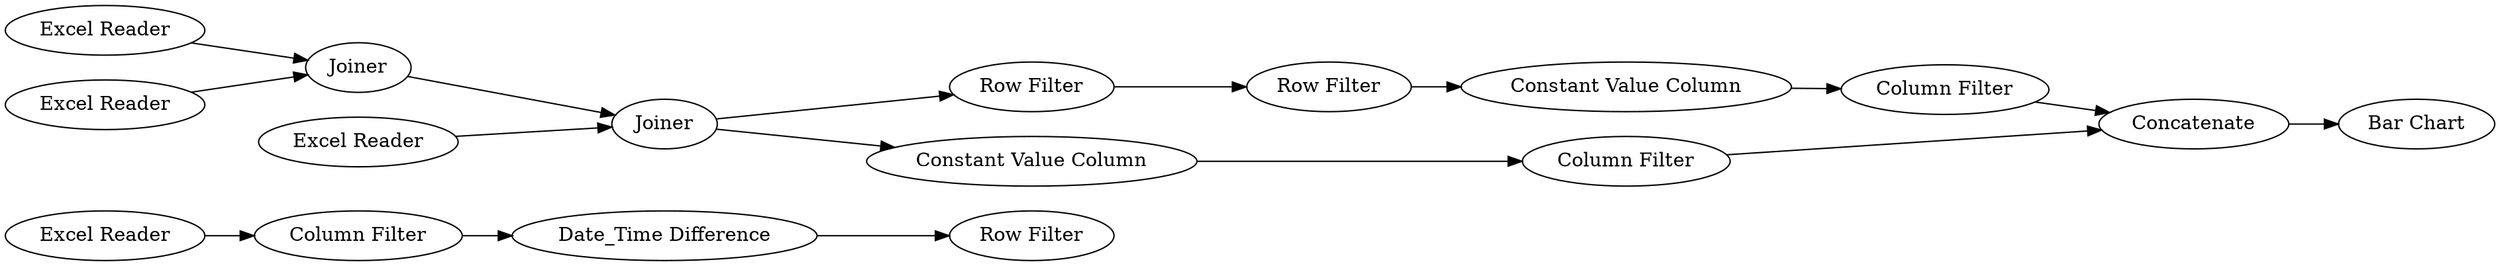 digraph {
	"-6659769355337946134_18" [label="Row Filter"]
	"-6659769355337946134_3" [label="Excel Reader"]
	"-6659769355337946134_1" [label="Excel Reader"]
	"-6659769355337946134_8" [label="Row Filter"]
	"-6659769355337946134_14" [label="Bar Chart"]
	"-6659769355337946134_10" [label="Constant Value Column"]
	"-6659769355337946134_11" [label="Constant Value Column"]
	"-6659769355337946134_17" [label="Date_Time Difference"]
	"-6659769355337946134_13" [label=Concatenate]
	"-6659769355337946134_2" [label="Excel Reader"]
	"-6659769355337946134_9" [label="Row Filter"]
	"-6659769355337946134_7" [label="Excel Reader"]
	"-6659769355337946134_15" [label="Column Filter"]
	"-6659769355337946134_12" [label="Column Filter"]
	"-6659769355337946134_16" [label="Column Filter"]
	"-6659769355337946134_6" [label=Joiner]
	"-6659769355337946134_5" [label=Joiner]
	"-6659769355337946134_6" -> "-6659769355337946134_8"
	"-6659769355337946134_2" -> "-6659769355337946134_16"
	"-6659769355337946134_15" -> "-6659769355337946134_13"
	"-6659769355337946134_8" -> "-6659769355337946134_9"
	"-6659769355337946134_9" -> "-6659769355337946134_10"
	"-6659769355337946134_13" -> "-6659769355337946134_14"
	"-6659769355337946134_11" -> "-6659769355337946134_15"
	"-6659769355337946134_17" -> "-6659769355337946134_18"
	"-6659769355337946134_6" -> "-6659769355337946134_11"
	"-6659769355337946134_16" -> "-6659769355337946134_17"
	"-6659769355337946134_7" -> "-6659769355337946134_6"
	"-6659769355337946134_5" -> "-6659769355337946134_6"
	"-6659769355337946134_1" -> "-6659769355337946134_5"
	"-6659769355337946134_10" -> "-6659769355337946134_12"
	"-6659769355337946134_3" -> "-6659769355337946134_5"
	"-6659769355337946134_12" -> "-6659769355337946134_13"
	rankdir=LR
}
